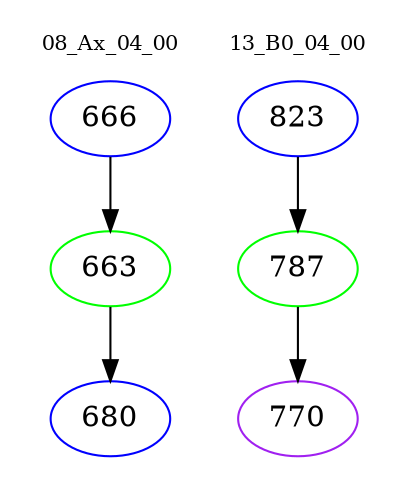 digraph{
subgraph cluster_0 {
color = white
label = "08_Ax_04_00";
fontsize=10;
T0_666 [label="666", color="blue"]
T0_666 -> T0_663 [color="black"]
T0_663 [label="663", color="green"]
T0_663 -> T0_680 [color="black"]
T0_680 [label="680", color="blue"]
}
subgraph cluster_1 {
color = white
label = "13_B0_04_00";
fontsize=10;
T1_823 [label="823", color="blue"]
T1_823 -> T1_787 [color="black"]
T1_787 [label="787", color="green"]
T1_787 -> T1_770 [color="black"]
T1_770 [label="770", color="purple"]
}
}
